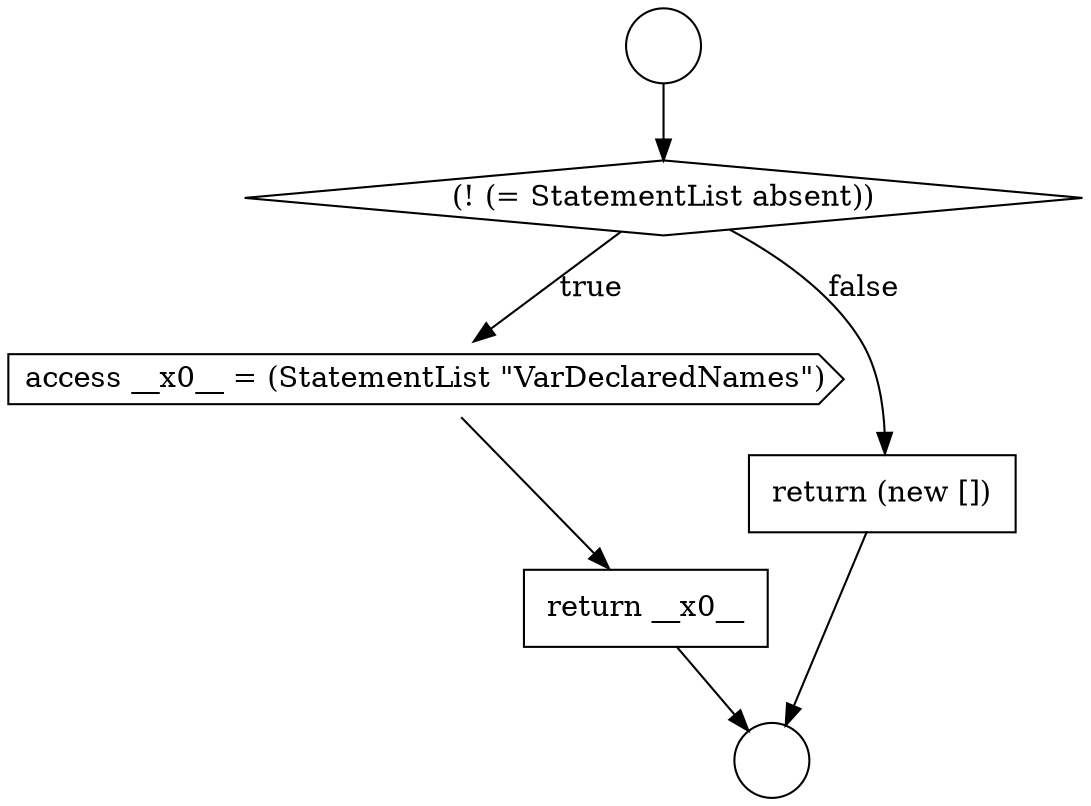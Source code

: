 digraph {
  node7047 [shape=diamond, label=<<font color="black">(! (= StatementList absent))</font>> color="black" fillcolor="white" style=filled]
  node7046 [shape=circle label=" " color="black" fillcolor="white" style=filled]
  node7049 [shape=none, margin=0, label=<<font color="black">
    <table border="0" cellborder="1" cellspacing="0" cellpadding="10">
      <tr><td align="left">return __x0__</td></tr>
    </table>
  </font>> color="black" fillcolor="white" style=filled]
  node7045 [shape=circle label=" " color="black" fillcolor="white" style=filled]
  node7048 [shape=cds, label=<<font color="black">access __x0__ = (StatementList &quot;VarDeclaredNames&quot;)</font>> color="black" fillcolor="white" style=filled]
  node7050 [shape=none, margin=0, label=<<font color="black">
    <table border="0" cellborder="1" cellspacing="0" cellpadding="10">
      <tr><td align="left">return (new [])</td></tr>
    </table>
  </font>> color="black" fillcolor="white" style=filled]
  node7047 -> node7048 [label=<<font color="black">true</font>> color="black"]
  node7047 -> node7050 [label=<<font color="black">false</font>> color="black"]
  node7048 -> node7049 [ color="black"]
  node7045 -> node7047 [ color="black"]
  node7050 -> node7046 [ color="black"]
  node7049 -> node7046 [ color="black"]
}
